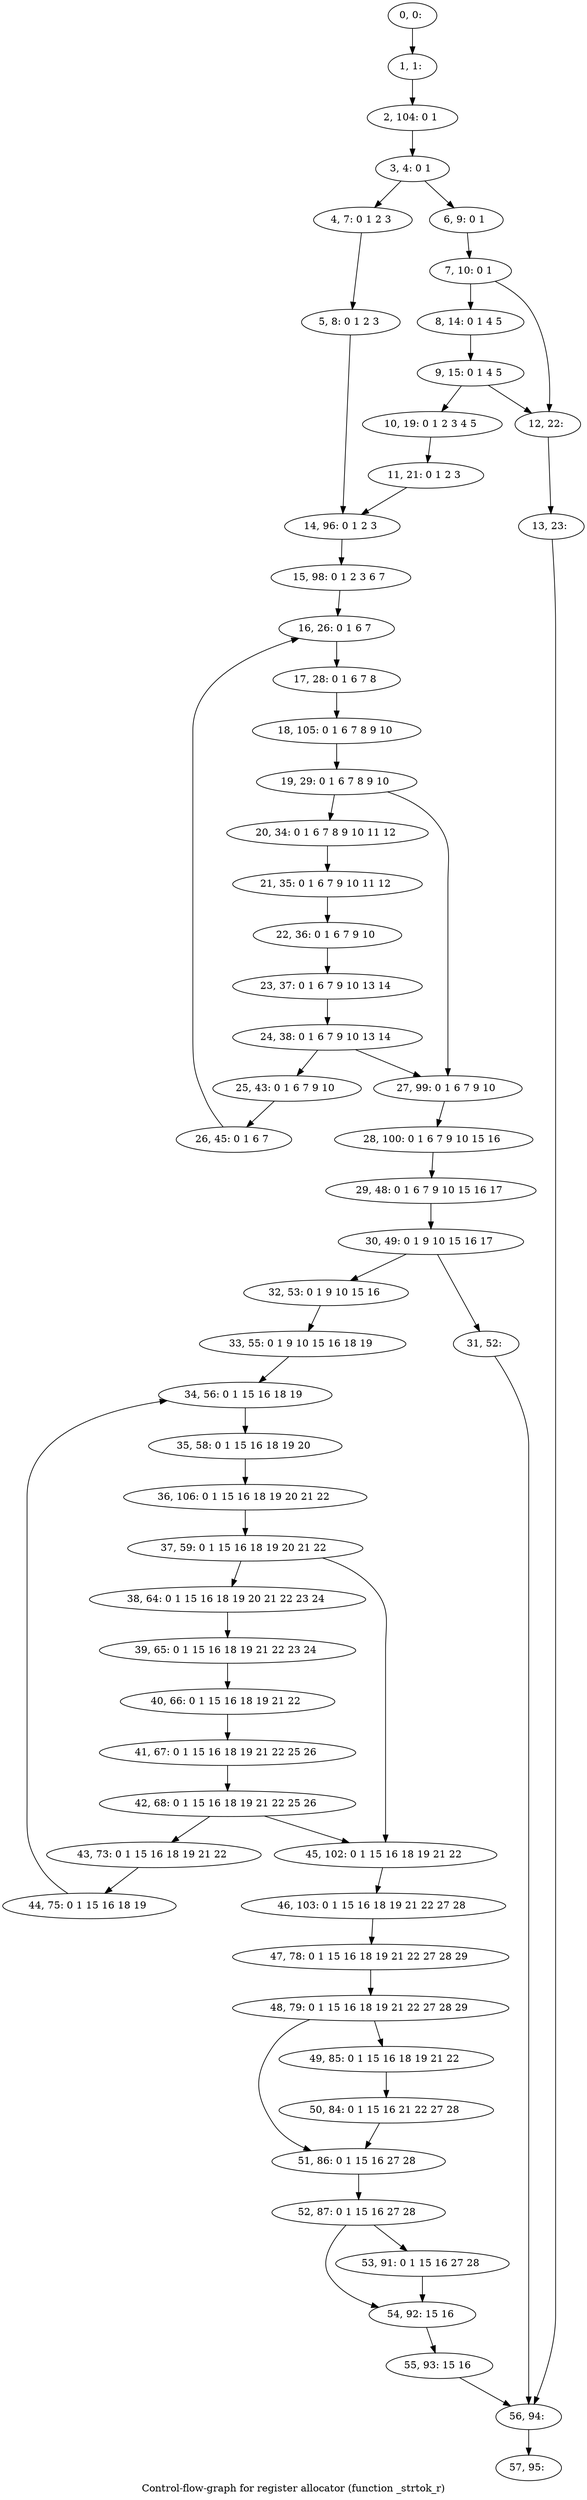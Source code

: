 digraph G {
graph [label="Control-flow-graph for register allocator (function _strtok_r)"]
0[label="0, 0: "];
1[label="1, 1: "];
2[label="2, 104: 0 1 "];
3[label="3, 4: 0 1 "];
4[label="4, 7: 0 1 2 3 "];
5[label="5, 8: 0 1 2 3 "];
6[label="6, 9: 0 1 "];
7[label="7, 10: 0 1 "];
8[label="8, 14: 0 1 4 5 "];
9[label="9, 15: 0 1 4 5 "];
10[label="10, 19: 0 1 2 3 4 5 "];
11[label="11, 21: 0 1 2 3 "];
12[label="12, 22: "];
13[label="13, 23: "];
14[label="14, 96: 0 1 2 3 "];
15[label="15, 98: 0 1 2 3 6 7 "];
16[label="16, 26: 0 1 6 7 "];
17[label="17, 28: 0 1 6 7 8 "];
18[label="18, 105: 0 1 6 7 8 9 10 "];
19[label="19, 29: 0 1 6 7 8 9 10 "];
20[label="20, 34: 0 1 6 7 8 9 10 11 12 "];
21[label="21, 35: 0 1 6 7 9 10 11 12 "];
22[label="22, 36: 0 1 6 7 9 10 "];
23[label="23, 37: 0 1 6 7 9 10 13 14 "];
24[label="24, 38: 0 1 6 7 9 10 13 14 "];
25[label="25, 43: 0 1 6 7 9 10 "];
26[label="26, 45: 0 1 6 7 "];
27[label="27, 99: 0 1 6 7 9 10 "];
28[label="28, 100: 0 1 6 7 9 10 15 16 "];
29[label="29, 48: 0 1 6 7 9 10 15 16 17 "];
30[label="30, 49: 0 1 9 10 15 16 17 "];
31[label="31, 52: "];
32[label="32, 53: 0 1 9 10 15 16 "];
33[label="33, 55: 0 1 9 10 15 16 18 19 "];
34[label="34, 56: 0 1 15 16 18 19 "];
35[label="35, 58: 0 1 15 16 18 19 20 "];
36[label="36, 106: 0 1 15 16 18 19 20 21 22 "];
37[label="37, 59: 0 1 15 16 18 19 20 21 22 "];
38[label="38, 64: 0 1 15 16 18 19 20 21 22 23 24 "];
39[label="39, 65: 0 1 15 16 18 19 21 22 23 24 "];
40[label="40, 66: 0 1 15 16 18 19 21 22 "];
41[label="41, 67: 0 1 15 16 18 19 21 22 25 26 "];
42[label="42, 68: 0 1 15 16 18 19 21 22 25 26 "];
43[label="43, 73: 0 1 15 16 18 19 21 22 "];
44[label="44, 75: 0 1 15 16 18 19 "];
45[label="45, 102: 0 1 15 16 18 19 21 22 "];
46[label="46, 103: 0 1 15 16 18 19 21 22 27 28 "];
47[label="47, 78: 0 1 15 16 18 19 21 22 27 28 29 "];
48[label="48, 79: 0 1 15 16 18 19 21 22 27 28 29 "];
49[label="49, 85: 0 1 15 16 18 19 21 22 "];
50[label="50, 84: 0 1 15 16 21 22 27 28 "];
51[label="51, 86: 0 1 15 16 27 28 "];
52[label="52, 87: 0 1 15 16 27 28 "];
53[label="53, 91: 0 1 15 16 27 28 "];
54[label="54, 92: 15 16 "];
55[label="55, 93: 15 16 "];
56[label="56, 94: "];
57[label="57, 95: "];
0->1 ;
1->2 ;
2->3 ;
3->4 ;
3->6 ;
4->5 ;
5->14 ;
6->7 ;
7->8 ;
7->12 ;
8->9 ;
9->10 ;
9->12 ;
10->11 ;
11->14 ;
12->13 ;
13->56 ;
14->15 ;
15->16 ;
16->17 ;
17->18 ;
18->19 ;
19->20 ;
19->27 ;
20->21 ;
21->22 ;
22->23 ;
23->24 ;
24->25 ;
24->27 ;
25->26 ;
26->16 ;
27->28 ;
28->29 ;
29->30 ;
30->31 ;
30->32 ;
31->56 ;
32->33 ;
33->34 ;
34->35 ;
35->36 ;
36->37 ;
37->38 ;
37->45 ;
38->39 ;
39->40 ;
40->41 ;
41->42 ;
42->43 ;
42->45 ;
43->44 ;
44->34 ;
45->46 ;
46->47 ;
47->48 ;
48->49 ;
48->51 ;
49->50 ;
50->51 ;
51->52 ;
52->53 ;
52->54 ;
53->54 ;
54->55 ;
55->56 ;
56->57 ;
}
